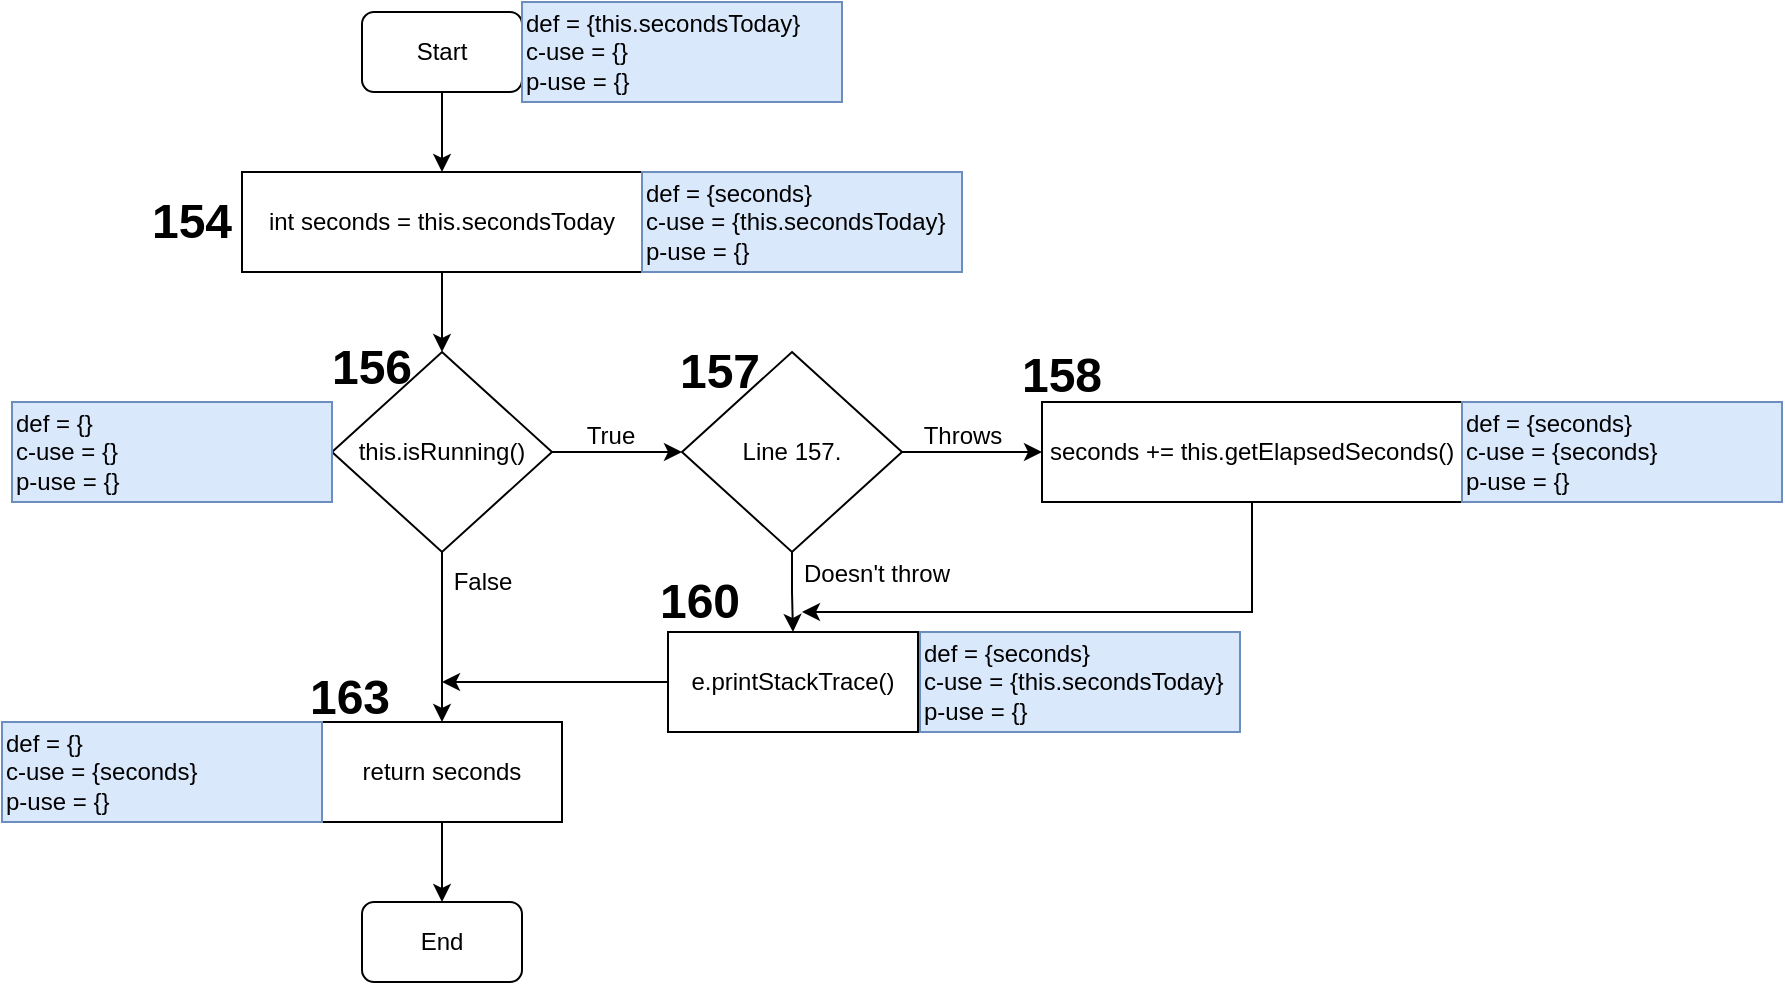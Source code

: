 <mxfile version="20.5.3" type="device"><diagram id="CKMuyOVFXBSNOek2tF16" name="Page-1"><mxGraphModel dx="1422" dy="762" grid="1" gridSize="10" guides="1" tooltips="1" connect="1" arrows="1" fold="1" page="1" pageScale="1" pageWidth="850" pageHeight="1100" math="0" shadow="0"><root><mxCell id="0"/><mxCell id="1" parent="0"/><mxCell id="N9Z5kLvvyYl4GDnrNzdK-1" style="edgeStyle=orthogonalEdgeStyle;rounded=0;orthogonalLoop=1;jettySize=auto;html=1;exitX=0.5;exitY=1;exitDx=0;exitDy=0;entryX=0.5;entryY=0;entryDx=0;entryDy=0;" edge="1" parent="1" source="N9Z5kLvvyYl4GDnrNzdK-2" target="N9Z5kLvvyYl4GDnrNzdK-4"><mxGeometry relative="1" as="geometry"><mxPoint x="400" y="90" as="targetPoint"/></mxGeometry></mxCell><mxCell id="N9Z5kLvvyYl4GDnrNzdK-2" value="Start" style="rounded=1;whiteSpace=wrap;html=1;" vertex="1" parent="1"><mxGeometry x="360" y="20" width="80" height="40" as="geometry"/></mxCell><mxCell id="N9Z5kLvvyYl4GDnrNzdK-3" value="" style="edgeStyle=orthogonalEdgeStyle;rounded=0;orthogonalLoop=1;jettySize=auto;html=1;" edge="1" parent="1" source="N9Z5kLvvyYl4GDnrNzdK-4" target="N9Z5kLvvyYl4GDnrNzdK-8"><mxGeometry relative="1" as="geometry"/></mxCell><mxCell id="N9Z5kLvvyYl4GDnrNzdK-4" value="int seconds = this.secondsToday" style="rounded=0;whiteSpace=wrap;html=1;gradientColor=none;" vertex="1" parent="1"><mxGeometry x="300" y="100" width="200" height="50" as="geometry"/></mxCell><mxCell id="N9Z5kLvvyYl4GDnrNzdK-5" value="def = {seconds}&lt;br&gt;c-use = {this.secondsToday}&lt;br&gt;p-use = {}" style="text;html=1;strokeColor=#6c8ebf;fillColor=#dae8fc;align=left;verticalAlign=middle;whiteSpace=wrap;rounded=0;" vertex="1" parent="1"><mxGeometry x="500" y="100" width="160" height="50" as="geometry"/></mxCell><mxCell id="N9Z5kLvvyYl4GDnrNzdK-6" value="" style="edgeStyle=orthogonalEdgeStyle;rounded=0;orthogonalLoop=1;jettySize=auto;html=1;fontSize=24;entryX=0;entryY=0.5;entryDx=0;entryDy=0;" edge="1" parent="1" source="N9Z5kLvvyYl4GDnrNzdK-8" target="N9Z5kLvvyYl4GDnrNzdK-19"><mxGeometry relative="1" as="geometry"><mxPoint x="530" y="240" as="targetPoint"/></mxGeometry></mxCell><mxCell id="N9Z5kLvvyYl4GDnrNzdK-7" value="" style="edgeStyle=orthogonalEdgeStyle;rounded=0;orthogonalLoop=1;jettySize=auto;html=1;fontSize=12;" edge="1" parent="1" source="N9Z5kLvvyYl4GDnrNzdK-8" target="N9Z5kLvvyYl4GDnrNzdK-13"><mxGeometry relative="1" as="geometry"/></mxCell><mxCell id="N9Z5kLvvyYl4GDnrNzdK-8" value="this.isRunning()" style="rhombus;whiteSpace=wrap;html=1;gradientColor=none;" vertex="1" parent="1"><mxGeometry x="345" y="190" width="110" height="100" as="geometry"/></mxCell><mxCell id="N9Z5kLvvyYl4GDnrNzdK-9" value="&lt;font style=&quot;font-size: 24px;&quot;&gt;154&lt;/font&gt;" style="text;html=1;strokeColor=none;fillColor=none;align=center;verticalAlign=middle;whiteSpace=wrap;rounded=0;fontStyle=1" vertex="1" parent="1"><mxGeometry x="250" y="100" width="50" height="50" as="geometry"/></mxCell><mxCell id="N9Z5kLvvyYl4GDnrNzdK-10" value="&lt;font style=&quot;font-size: 24px;&quot;&gt;156&lt;/font&gt;" style="text;html=1;strokeColor=none;fillColor=none;align=center;verticalAlign=middle;whiteSpace=wrap;rounded=0;fontStyle=1" vertex="1" parent="1"><mxGeometry x="345" y="173" width="40" height="50" as="geometry"/></mxCell><mxCell id="N9Z5kLvvyYl4GDnrNzdK-11" value="&lt;font style=&quot;font-size: 12px;&quot;&gt;True&lt;/font&gt;" style="text;html=1;align=center;verticalAlign=middle;resizable=0;points=[];autosize=1;strokeColor=none;fillColor=none;fontSize=24;" vertex="1" parent="1"><mxGeometry x="459" y="208" width="50" height="40" as="geometry"/></mxCell><mxCell id="N9Z5kLvvyYl4GDnrNzdK-12" value="" style="edgeStyle=orthogonalEdgeStyle;rounded=0;orthogonalLoop=1;jettySize=auto;html=1;fontSize=12;" edge="1" parent="1" source="N9Z5kLvvyYl4GDnrNzdK-13" target="N9Z5kLvvyYl4GDnrNzdK-15"><mxGeometry relative="1" as="geometry"/></mxCell><mxCell id="N9Z5kLvvyYl4GDnrNzdK-13" value="return seconds" style="rounded=0;whiteSpace=wrap;html=1;gradientColor=none;" vertex="1" parent="1"><mxGeometry x="340" y="375" width="120" height="50" as="geometry"/></mxCell><mxCell id="N9Z5kLvvyYl4GDnrNzdK-14" value="&lt;font style=&quot;font-size: 12px;&quot;&gt;False&lt;/font&gt;" style="text;html=1;align=center;verticalAlign=middle;resizable=0;points=[];autosize=1;strokeColor=none;fillColor=none;fontSize=24;" vertex="1" parent="1"><mxGeometry x="395" y="281" width="50" height="40" as="geometry"/></mxCell><mxCell id="N9Z5kLvvyYl4GDnrNzdK-15" value="End" style="rounded=1;whiteSpace=wrap;html=1;" vertex="1" parent="1"><mxGeometry x="360" y="465" width="80" height="40" as="geometry"/></mxCell><mxCell id="N9Z5kLvvyYl4GDnrNzdK-16" value="def = {}&lt;br&gt;c-use = {}&lt;br&gt;p-use = {}" style="text;html=1;strokeColor=#6c8ebf;fillColor=#dae8fc;align=left;verticalAlign=middle;whiteSpace=wrap;rounded=0;" vertex="1" parent="1"><mxGeometry x="185" y="215" width="160" height="50" as="geometry"/></mxCell><mxCell id="N9Z5kLvvyYl4GDnrNzdK-17" value="" style="edgeStyle=orthogonalEdgeStyle;rounded=0;orthogonalLoop=1;jettySize=auto;html=1;fontSize=12;" edge="1" parent="1" source="N9Z5kLvvyYl4GDnrNzdK-19" target="N9Z5kLvvyYl4GDnrNzdK-21"><mxGeometry relative="1" as="geometry"/></mxCell><mxCell id="N9Z5kLvvyYl4GDnrNzdK-18" value="" style="edgeStyle=orthogonalEdgeStyle;rounded=0;orthogonalLoop=1;jettySize=auto;html=1;fontSize=12;" edge="1" parent="1" source="N9Z5kLvvyYl4GDnrNzdK-19" target="N9Z5kLvvyYl4GDnrNzdK-29"><mxGeometry relative="1" as="geometry"/></mxCell><mxCell id="N9Z5kLvvyYl4GDnrNzdK-19" value="Line 157." style="rhombus;whiteSpace=wrap;html=1;gradientColor=none;" vertex="1" parent="1"><mxGeometry x="520" y="190" width="110" height="100" as="geometry"/></mxCell><mxCell id="N9Z5kLvvyYl4GDnrNzdK-20" style="edgeStyle=orthogonalEdgeStyle;rounded=0;orthogonalLoop=1;jettySize=auto;html=1;fontSize=12;" edge="1" parent="1" source="N9Z5kLvvyYl4GDnrNzdK-21"><mxGeometry relative="1" as="geometry"><mxPoint x="580" y="320" as="targetPoint"/><Array as="points"><mxPoint x="805" y="320"/></Array></mxGeometry></mxCell><mxCell id="N9Z5kLvvyYl4GDnrNzdK-21" value="seconds += this.getElapsedSeconds()" style="rounded=0;whiteSpace=wrap;html=1;gradientColor=none;" vertex="1" parent="1"><mxGeometry x="700" y="215" width="210" height="50" as="geometry"/></mxCell><mxCell id="N9Z5kLvvyYl4GDnrNzdK-22" value="def = {seconds}&lt;br&gt;c-use = {seconds}&lt;br&gt;p-use = {}" style="text;html=1;strokeColor=#6c8ebf;fillColor=#dae8fc;align=left;verticalAlign=middle;whiteSpace=wrap;rounded=0;" vertex="1" parent="1"><mxGeometry x="910" y="215" width="160" height="50" as="geometry"/></mxCell><mxCell id="N9Z5kLvvyYl4GDnrNzdK-23" value="def = {this.secondsToday}&lt;br&gt;c-use = {}&lt;br&gt;p-use = {}" style="text;html=1;strokeColor=#6c8ebf;fillColor=#dae8fc;align=left;verticalAlign=middle;whiteSpace=wrap;rounded=0;" vertex="1" parent="1"><mxGeometry x="440" y="15" width="160" height="50" as="geometry"/></mxCell><mxCell id="N9Z5kLvvyYl4GDnrNzdK-24" value="&lt;font style=&quot;font-size: 12px;&quot;&gt;Throws&lt;/font&gt;" style="text;html=1;align=center;verticalAlign=middle;resizable=0;points=[];autosize=1;strokeColor=none;fillColor=none;fontSize=24;" vertex="1" parent="1"><mxGeometry x="630" y="208" width="60" height="40" as="geometry"/></mxCell><mxCell id="N9Z5kLvvyYl4GDnrNzdK-25" value="&lt;font style=&quot;font-size: 24px;&quot;&gt;157&lt;br&gt;&lt;/font&gt;" style="text;html=1;strokeColor=none;fillColor=none;align=center;verticalAlign=middle;whiteSpace=wrap;rounded=0;fontStyle=1" vertex="1" parent="1"><mxGeometry x="519" y="175" width="40" height="50" as="geometry"/></mxCell><mxCell id="N9Z5kLvvyYl4GDnrNzdK-26" value="&lt;font style=&quot;font-size: 24px;&quot;&gt;163&lt;/font&gt;" style="text;html=1;strokeColor=none;fillColor=none;align=center;verticalAlign=middle;whiteSpace=wrap;rounded=0;fontStyle=1" vertex="1" parent="1"><mxGeometry x="334" y="338" width="40" height="50" as="geometry"/></mxCell><mxCell id="N9Z5kLvvyYl4GDnrNzdK-27" value="def = {}&lt;br&gt;c-use = {seconds}&lt;br&gt;p-use = {}" style="text;html=1;strokeColor=#6c8ebf;fillColor=#dae8fc;align=left;verticalAlign=middle;whiteSpace=wrap;rounded=0;" vertex="1" parent="1"><mxGeometry x="180" y="375" width="160" height="50" as="geometry"/></mxCell><mxCell id="N9Z5kLvvyYl4GDnrNzdK-28" value="&lt;font style=&quot;font-size: 24px;&quot;&gt;158&lt;br&gt;&lt;/font&gt;" style="text;html=1;strokeColor=none;fillColor=none;align=center;verticalAlign=middle;whiteSpace=wrap;rounded=0;fontStyle=1" vertex="1" parent="1"><mxGeometry x="690" y="177" width="40" height="50" as="geometry"/></mxCell><mxCell id="N9Z5kLvvyYl4GDnrNzdK-29" value="e.printStackTrace()" style="rounded=0;whiteSpace=wrap;html=1;gradientColor=none;" vertex="1" parent="1"><mxGeometry x="513" y="330" width="125" height="50" as="geometry"/></mxCell><mxCell id="N9Z5kLvvyYl4GDnrNzdK-30" value="def = {seconds}&lt;br&gt;c-use = {this.secondsToday}&lt;br&gt;p-use = {}" style="text;html=1;strokeColor=#6c8ebf;fillColor=#dae8fc;align=left;verticalAlign=middle;whiteSpace=wrap;rounded=0;" vertex="1" parent="1"><mxGeometry x="639" y="330" width="160" height="50" as="geometry"/></mxCell><mxCell id="N9Z5kLvvyYl4GDnrNzdK-31" value="&lt;font style=&quot;font-size: 12px;&quot;&gt;Doesn't throw&lt;/font&gt;" style="text;html=1;align=center;verticalAlign=middle;resizable=0;points=[];autosize=1;strokeColor=none;fillColor=none;fontSize=24;" vertex="1" parent="1"><mxGeometry x="567" y="277" width="100" height="40" as="geometry"/></mxCell><mxCell id="N9Z5kLvvyYl4GDnrNzdK-32" value="" style="endArrow=classic;html=1;rounded=0;fontSize=12;exitX=0;exitY=0.5;exitDx=0;exitDy=0;" edge="1" parent="1" source="N9Z5kLvvyYl4GDnrNzdK-29"><mxGeometry width="50" height="50" relative="1" as="geometry"><mxPoint x="410" y="390" as="sourcePoint"/><mxPoint x="400" y="355" as="targetPoint"/></mxGeometry></mxCell><mxCell id="N9Z5kLvvyYl4GDnrNzdK-33" value="&lt;font style=&quot;font-size: 24px;&quot;&gt;160&lt;br&gt;&lt;/font&gt;" style="text;html=1;strokeColor=none;fillColor=none;align=center;verticalAlign=middle;whiteSpace=wrap;rounded=0;fontStyle=1" vertex="1" parent="1"><mxGeometry x="509" y="290" width="40" height="50" as="geometry"/></mxCell></root></mxGraphModel></diagram></mxfile>